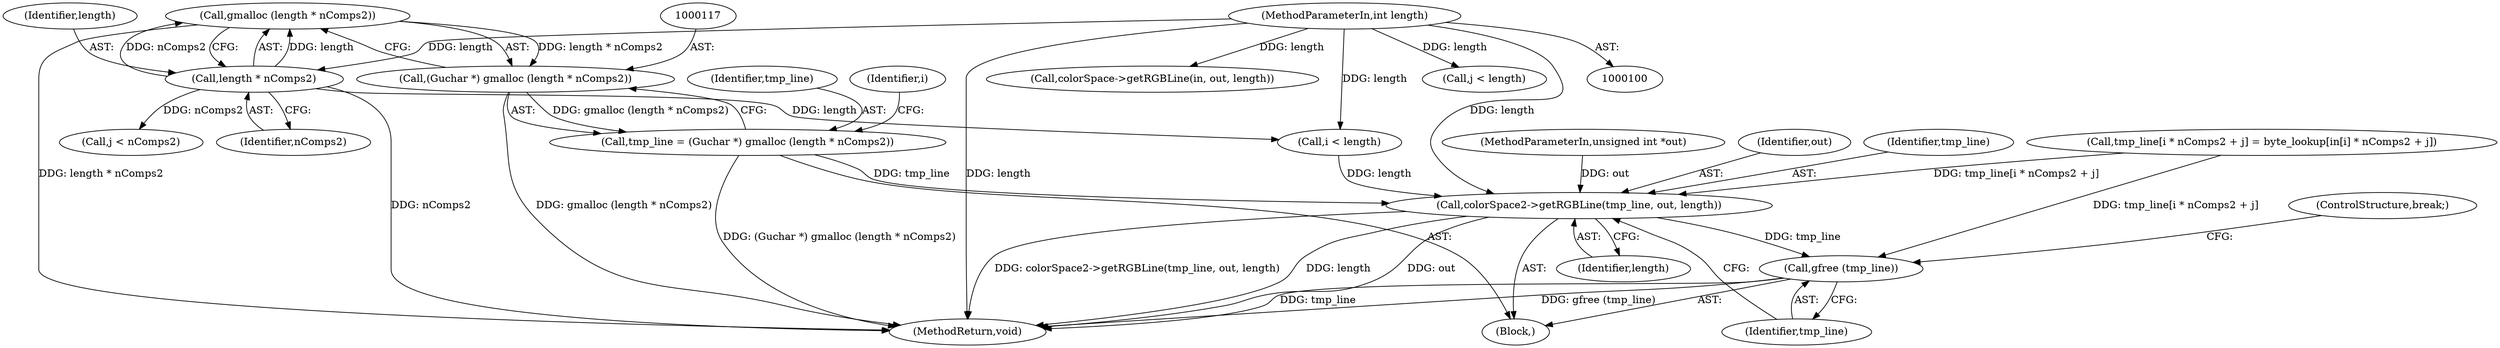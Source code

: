 digraph "1_poppler_7b2d314a61fd0e12f47c62996cb49ec0d1ba747a_7@API" {
"1000118" [label="(Call,gmalloc (length * nComps2))"];
"1000119" [label="(Call,length * nComps2)"];
"1000103" [label="(MethodParameterIn,int length)"];
"1000116" [label="(Call,(Guchar *) gmalloc (length * nComps2))"];
"1000114" [label="(Call,tmp_line = (Guchar *) gmalloc (length * nComps2))"];
"1000159" [label="(Call,colorSpace2->getRGBLine(tmp_line, out, length))"];
"1000163" [label="(Call,gfree (tmp_line))"];
"1000142" [label="(Call,tmp_line[i * nComps2 + j] = byte_lookup[in[i] * nComps2 + j])"];
"1000118" [label="(Call,gmalloc (length * nComps2))"];
"1000111" [label="(Block,)"];
"1000161" [label="(Identifier,out)"];
"1000119" [label="(Call,length * nComps2)"];
"1000207" [label="(MethodReturn,void)"];
"1000165" [label="(ControlStructure,break;)"];
"1000163" [label="(Call,gfree (tmp_line))"];
"1000114" [label="(Call,tmp_line = (Guchar *) gmalloc (length * nComps2))"];
"1000202" [label="(Call,colorSpace->getRGBLine(in, out, length))"];
"1000160" [label="(Identifier,tmp_line)"];
"1000159" [label="(Call,colorSpace2->getRGBLine(tmp_line, out, length))"];
"1000162" [label="(Identifier,length)"];
"1000120" [label="(Identifier,length)"];
"1000103" [label="(MethodParameterIn,int length)"];
"1000115" [label="(Identifier,tmp_line)"];
"1000102" [label="(MethodParameterIn,unsigned int *out)"];
"1000126" [label="(Call,i < length)"];
"1000174" [label="(Call,j < length)"];
"1000124" [label="(Identifier,i)"];
"1000136" [label="(Call,j < nComps2)"];
"1000116" [label="(Call,(Guchar *) gmalloc (length * nComps2))"];
"1000164" [label="(Identifier,tmp_line)"];
"1000121" [label="(Identifier,nComps2)"];
"1000118" -> "1000116"  [label="AST: "];
"1000118" -> "1000119"  [label="CFG: "];
"1000119" -> "1000118"  [label="AST: "];
"1000116" -> "1000118"  [label="CFG: "];
"1000118" -> "1000207"  [label="DDG: length * nComps2"];
"1000118" -> "1000116"  [label="DDG: length * nComps2"];
"1000119" -> "1000118"  [label="DDG: length"];
"1000119" -> "1000118"  [label="DDG: nComps2"];
"1000119" -> "1000121"  [label="CFG: "];
"1000120" -> "1000119"  [label="AST: "];
"1000121" -> "1000119"  [label="AST: "];
"1000119" -> "1000207"  [label="DDG: nComps2"];
"1000103" -> "1000119"  [label="DDG: length"];
"1000119" -> "1000126"  [label="DDG: length"];
"1000119" -> "1000136"  [label="DDG: nComps2"];
"1000103" -> "1000100"  [label="AST: "];
"1000103" -> "1000207"  [label="DDG: length"];
"1000103" -> "1000126"  [label="DDG: length"];
"1000103" -> "1000159"  [label="DDG: length"];
"1000103" -> "1000174"  [label="DDG: length"];
"1000103" -> "1000202"  [label="DDG: length"];
"1000116" -> "1000114"  [label="AST: "];
"1000117" -> "1000116"  [label="AST: "];
"1000114" -> "1000116"  [label="CFG: "];
"1000116" -> "1000207"  [label="DDG: gmalloc (length * nComps2)"];
"1000116" -> "1000114"  [label="DDG: gmalloc (length * nComps2)"];
"1000114" -> "1000111"  [label="AST: "];
"1000115" -> "1000114"  [label="AST: "];
"1000124" -> "1000114"  [label="CFG: "];
"1000114" -> "1000207"  [label="DDG: (Guchar *) gmalloc (length * nComps2)"];
"1000114" -> "1000159"  [label="DDG: tmp_line"];
"1000159" -> "1000111"  [label="AST: "];
"1000159" -> "1000162"  [label="CFG: "];
"1000160" -> "1000159"  [label="AST: "];
"1000161" -> "1000159"  [label="AST: "];
"1000162" -> "1000159"  [label="AST: "];
"1000164" -> "1000159"  [label="CFG: "];
"1000159" -> "1000207"  [label="DDG: colorSpace2->getRGBLine(tmp_line, out, length)"];
"1000159" -> "1000207"  [label="DDG: length"];
"1000159" -> "1000207"  [label="DDG: out"];
"1000142" -> "1000159"  [label="DDG: tmp_line[i * nComps2 + j]"];
"1000102" -> "1000159"  [label="DDG: out"];
"1000126" -> "1000159"  [label="DDG: length"];
"1000159" -> "1000163"  [label="DDG: tmp_line"];
"1000163" -> "1000111"  [label="AST: "];
"1000163" -> "1000164"  [label="CFG: "];
"1000164" -> "1000163"  [label="AST: "];
"1000165" -> "1000163"  [label="CFG: "];
"1000163" -> "1000207"  [label="DDG: tmp_line"];
"1000163" -> "1000207"  [label="DDG: gfree (tmp_line)"];
"1000142" -> "1000163"  [label="DDG: tmp_line[i * nComps2 + j]"];
}
